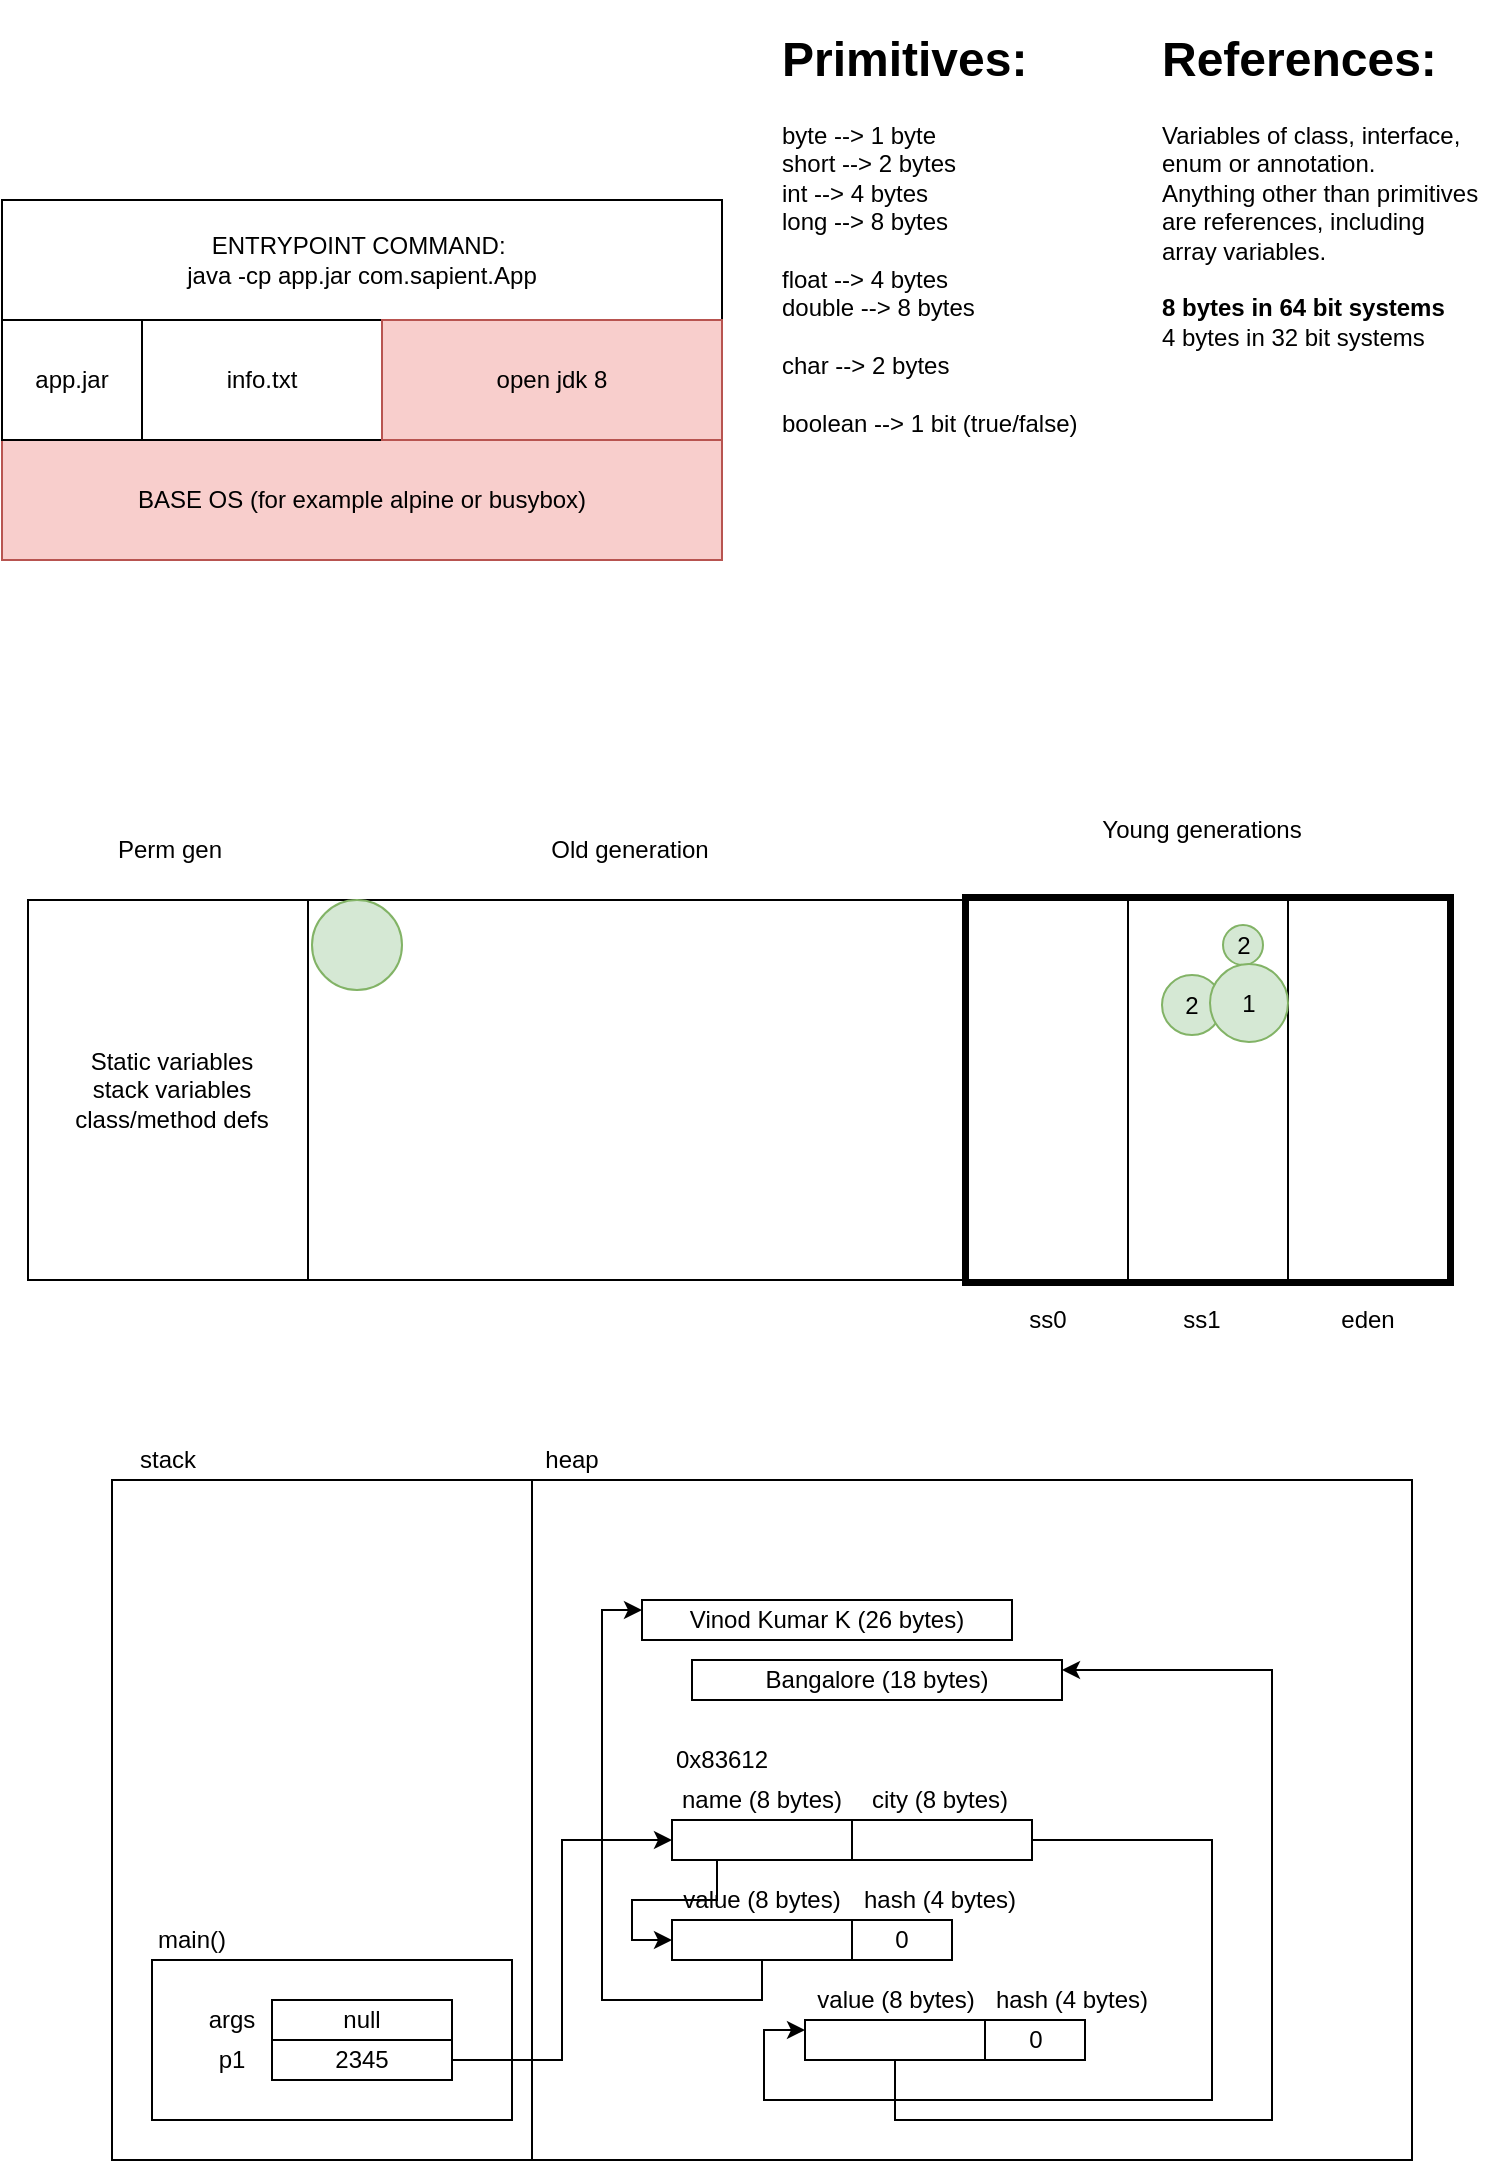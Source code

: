 <mxfile>
    <diagram id="Xc7WWhKdwZjlbcJXAUOr" name="Page-1">
        <mxGraphModel dx="827" dy="521" grid="1" gridSize="10" guides="1" tooltips="1" connect="1" arrows="1" fold="1" page="1" pageScale="1" pageWidth="827" pageHeight="1169" math="0" shadow="0">
            <root>
                <mxCell id="0"/>
                <mxCell id="1" parent="0"/>
                <mxCell id="10" value="" style="rounded=0;whiteSpace=wrap;html=1;" vertex="1" parent="1">
                    <mxGeometry x="198" y="480" width="330" height="190" as="geometry"/>
                </mxCell>
                <mxCell id="14" value="" style="rounded=0;whiteSpace=wrap;html=1;strokeWidth=6;" vertex="1" parent="1">
                    <mxGeometry x="528" y="480" width="240" height="190" as="geometry"/>
                </mxCell>
                <mxCell id="2" value="BASE OS (for example alpine or busybox)" style="rounded=0;whiteSpace=wrap;html=1;fillColor=#f8cecc;strokeColor=#b85450;" parent="1" vertex="1">
                    <mxGeometry x="45" y="250" width="360" height="60" as="geometry"/>
                </mxCell>
                <mxCell id="5" value="app.jar" style="rounded=0;whiteSpace=wrap;html=1;" parent="1" vertex="1">
                    <mxGeometry x="45" y="190" width="70" height="60" as="geometry"/>
                </mxCell>
                <mxCell id="6" value="ENTRYPOINT COMMAND:&amp;nbsp;&lt;br&gt;java -cp app.jar com.sapient.App" style="rounded=0;whiteSpace=wrap;html=1;" parent="1" vertex="1">
                    <mxGeometry x="45" y="130" width="360" height="60" as="geometry"/>
                </mxCell>
                <mxCell id="7" value="info.txt" style="rounded=0;whiteSpace=wrap;html=1;" parent="1" vertex="1">
                    <mxGeometry x="115" y="190" width="120" height="60" as="geometry"/>
                </mxCell>
                <mxCell id="8" value="open jdk 8" style="rounded=0;whiteSpace=wrap;html=1;fillColor=#f8cecc;strokeColor=#b85450;" parent="1" vertex="1">
                    <mxGeometry x="235" y="190" width="170" height="60" as="geometry"/>
                </mxCell>
                <mxCell id="9" value="" style="rounded=0;whiteSpace=wrap;html=1;" vertex="1" parent="1">
                    <mxGeometry x="58" y="480" width="140" height="190" as="geometry"/>
                </mxCell>
                <mxCell id="11" value="" style="rounded=0;whiteSpace=wrap;html=1;" vertex="1" parent="1">
                    <mxGeometry x="528" y="480" width="80" height="190" as="geometry"/>
                </mxCell>
                <mxCell id="12" value="" style="rounded=0;whiteSpace=wrap;html=1;" vertex="1" parent="1">
                    <mxGeometry x="608" y="480" width="80" height="190" as="geometry"/>
                </mxCell>
                <mxCell id="13" value="" style="rounded=0;whiteSpace=wrap;html=1;" vertex="1" parent="1">
                    <mxGeometry x="688" y="480" width="80" height="190" as="geometry"/>
                </mxCell>
                <mxCell id="15" value="Perm gen" style="text;html=1;strokeColor=none;fillColor=none;align=center;verticalAlign=middle;whiteSpace=wrap;rounded=0;" vertex="1" parent="1">
                    <mxGeometry x="58" y="440" width="142" height="30" as="geometry"/>
                </mxCell>
                <mxCell id="16" value="Old generation" style="text;html=1;strokeColor=none;fillColor=none;align=center;verticalAlign=middle;whiteSpace=wrap;rounded=0;" vertex="1" parent="1">
                    <mxGeometry x="198" y="440" width="322" height="30" as="geometry"/>
                </mxCell>
                <mxCell id="17" value="Young generations" style="text;html=1;strokeColor=none;fillColor=none;align=center;verticalAlign=middle;whiteSpace=wrap;rounded=0;" vertex="1" parent="1">
                    <mxGeometry x="520" y="430" width="250" height="30" as="geometry"/>
                </mxCell>
                <mxCell id="18" value="ss0" style="text;html=1;strokeColor=none;fillColor=none;align=center;verticalAlign=middle;whiteSpace=wrap;rounded=0;" vertex="1" parent="1">
                    <mxGeometry x="548" y="680" width="40" height="20" as="geometry"/>
                </mxCell>
                <mxCell id="19" value="ss1" style="text;html=1;strokeColor=none;fillColor=none;align=center;verticalAlign=middle;whiteSpace=wrap;rounded=0;" vertex="1" parent="1">
                    <mxGeometry x="625" y="680" width="40" height="20" as="geometry"/>
                </mxCell>
                <mxCell id="20" value="eden" style="text;html=1;strokeColor=none;fillColor=none;align=center;verticalAlign=middle;whiteSpace=wrap;rounded=0;" vertex="1" parent="1">
                    <mxGeometry x="708" y="680" width="40" height="20" as="geometry"/>
                </mxCell>
                <mxCell id="21" value="Static variables&lt;br&gt;stack variables&lt;br&gt;class/method defs" style="text;html=1;strokeColor=none;fillColor=none;align=center;verticalAlign=middle;whiteSpace=wrap;rounded=0;" vertex="1" parent="1">
                    <mxGeometry x="70" y="490" width="120" height="170" as="geometry"/>
                </mxCell>
                <mxCell id="22" value="" style="rounded=0;whiteSpace=wrap;html=1;strokeWidth=1;" vertex="1" parent="1">
                    <mxGeometry x="100" y="770" width="210" height="340" as="geometry"/>
                </mxCell>
                <mxCell id="23" value="" style="rounded=0;whiteSpace=wrap;html=1;strokeWidth=1;" vertex="1" parent="1">
                    <mxGeometry x="310" y="770" width="440" height="340" as="geometry"/>
                </mxCell>
                <mxCell id="24" value="stack" style="text;html=1;strokeColor=none;fillColor=none;align=center;verticalAlign=middle;whiteSpace=wrap;rounded=0;" vertex="1" parent="1">
                    <mxGeometry x="108" y="750" width="40" height="20" as="geometry"/>
                </mxCell>
                <mxCell id="25" value="heap" style="text;html=1;strokeColor=none;fillColor=none;align=center;verticalAlign=middle;whiteSpace=wrap;rounded=0;" vertex="1" parent="1">
                    <mxGeometry x="310" y="750" width="40" height="20" as="geometry"/>
                </mxCell>
                <mxCell id="26" value="" style="rounded=0;whiteSpace=wrap;html=1;strokeWidth=1;" vertex="1" parent="1">
                    <mxGeometry x="120" y="1010" width="180" height="80" as="geometry"/>
                </mxCell>
                <mxCell id="27" value="main()" style="text;html=1;strokeColor=none;fillColor=none;align=center;verticalAlign=middle;whiteSpace=wrap;rounded=0;" vertex="1" parent="1">
                    <mxGeometry x="120" y="990" width="40" height="20" as="geometry"/>
                </mxCell>
                <mxCell id="28" value="args" style="text;html=1;strokeColor=none;fillColor=none;align=center;verticalAlign=middle;whiteSpace=wrap;rounded=0;" vertex="1" parent="1">
                    <mxGeometry x="140" y="1030" width="40" height="20" as="geometry"/>
                </mxCell>
                <mxCell id="29" value="p1" style="text;html=1;strokeColor=none;fillColor=none;align=center;verticalAlign=middle;whiteSpace=wrap;rounded=0;" vertex="1" parent="1">
                    <mxGeometry x="140" y="1050" width="40" height="20" as="geometry"/>
                </mxCell>
                <mxCell id="30" value="null" style="rounded=0;whiteSpace=wrap;html=1;strokeWidth=1;" vertex="1" parent="1">
                    <mxGeometry x="180" y="1030" width="90" height="20" as="geometry"/>
                </mxCell>
                <mxCell id="38" style="edgeStyle=orthogonalEdgeStyle;rounded=0;orthogonalLoop=1;jettySize=auto;html=1;exitX=1;exitY=0.5;exitDx=0;exitDy=0;entryX=0;entryY=0.5;entryDx=0;entryDy=0;" edge="1" parent="1" source="31" target="34">
                    <mxGeometry relative="1" as="geometry"/>
                </mxCell>
                <mxCell id="31" value="2345" style="rounded=0;whiteSpace=wrap;html=1;strokeWidth=1;" vertex="1" parent="1">
                    <mxGeometry x="180" y="1050" width="90" height="20" as="geometry"/>
                </mxCell>
                <mxCell id="32" value="&lt;h1&gt;Primitives:&lt;/h1&gt;&lt;div&gt;byte --&amp;gt; 1 byte&lt;/div&gt;&lt;div&gt;short --&amp;gt; 2 bytes&lt;/div&gt;&lt;div&gt;int --&amp;gt; 4 bytes&lt;/div&gt;&lt;div&gt;long --&amp;gt; 8 bytes&lt;/div&gt;&lt;div&gt;&lt;br&gt;&lt;/div&gt;&lt;div&gt;float --&amp;gt; 4 bytes&lt;/div&gt;&lt;div&gt;double --&amp;gt; 8 bytes&lt;/div&gt;&lt;div&gt;&lt;br&gt;&lt;/div&gt;&lt;div&gt;char --&amp;gt; 2 bytes&lt;/div&gt;&lt;div&gt;&lt;br&gt;&lt;/div&gt;&lt;div&gt;boolean --&amp;gt; 1 bit (true/false)&lt;/div&gt;" style="text;html=1;strokeColor=none;fillColor=none;spacing=5;spacingTop=-20;whiteSpace=wrap;overflow=hidden;rounded=0;" vertex="1" parent="1">
                    <mxGeometry x="430" y="40" width="167" height="280" as="geometry"/>
                </mxCell>
                <mxCell id="33" value="&lt;h1&gt;References:&lt;/h1&gt;&lt;div&gt;Variables of class, interface, enum or annotation.&lt;/div&gt;&lt;div&gt;Anything other than primitives are references, including array variables.&lt;/div&gt;&lt;div&gt;&lt;br&gt;&lt;/div&gt;&lt;div&gt;&lt;b&gt;8 bytes in 64 bit systems&lt;/b&gt;&lt;/div&gt;&lt;div&gt;4 bytes in 32 bit systems&lt;/div&gt;" style="text;html=1;strokeColor=none;fillColor=none;spacing=5;spacingTop=-20;whiteSpace=wrap;overflow=hidden;rounded=0;" vertex="1" parent="1">
                    <mxGeometry x="620" y="40" width="167" height="190" as="geometry"/>
                </mxCell>
                <mxCell id="44" style="edgeStyle=orthogonalEdgeStyle;rounded=0;orthogonalLoop=1;jettySize=auto;html=1;exitX=0.25;exitY=1;exitDx=0;exitDy=0;entryX=0;entryY=0.5;entryDx=0;entryDy=0;" edge="1" parent="1" source="34" target="40">
                    <mxGeometry relative="1" as="geometry"/>
                </mxCell>
                <mxCell id="34" value="" style="rounded=0;whiteSpace=wrap;html=1;strokeWidth=1;" vertex="1" parent="1">
                    <mxGeometry x="380" y="940" width="90" height="20" as="geometry"/>
                </mxCell>
                <mxCell id="49" style="edgeStyle=orthogonalEdgeStyle;rounded=0;orthogonalLoop=1;jettySize=auto;html=1;exitX=1;exitY=0.5;exitDx=0;exitDy=0;entryX=0;entryY=0.25;entryDx=0;entryDy=0;" edge="1" parent="1" source="35" target="45">
                    <mxGeometry relative="1" as="geometry">
                        <Array as="points">
                            <mxPoint x="650" y="950"/>
                            <mxPoint x="650" y="1080"/>
                            <mxPoint x="426" y="1080"/>
                            <mxPoint x="426" y="1045"/>
                        </Array>
                    </mxGeometry>
                </mxCell>
                <mxCell id="35" value="" style="rounded=0;whiteSpace=wrap;html=1;strokeWidth=1;" vertex="1" parent="1">
                    <mxGeometry x="470" y="940" width="90" height="20" as="geometry"/>
                </mxCell>
                <mxCell id="36" value="name (8 bytes)" style="text;html=1;strokeColor=none;fillColor=none;align=center;verticalAlign=middle;whiteSpace=wrap;rounded=0;" vertex="1" parent="1">
                    <mxGeometry x="380" y="920" width="90" height="20" as="geometry"/>
                </mxCell>
                <mxCell id="37" value="city (8 bytes)" style="text;html=1;strokeColor=none;fillColor=none;align=center;verticalAlign=middle;whiteSpace=wrap;rounded=0;" vertex="1" parent="1">
                    <mxGeometry x="468.5" y="920" width="90" height="20" as="geometry"/>
                </mxCell>
                <mxCell id="39" value="0x83612" style="text;html=1;strokeColor=none;fillColor=none;align=center;verticalAlign=middle;whiteSpace=wrap;rounded=0;" vertex="1" parent="1">
                    <mxGeometry x="380" y="900" width="50" height="20" as="geometry"/>
                </mxCell>
                <mxCell id="51" style="edgeStyle=orthogonalEdgeStyle;rounded=0;orthogonalLoop=1;jettySize=auto;html=1;exitX=0.5;exitY=1;exitDx=0;exitDy=0;entryX=0;entryY=0.25;entryDx=0;entryDy=0;" edge="1" parent="1" source="40" target="50">
                    <mxGeometry relative="1" as="geometry">
                        <Array as="points">
                            <mxPoint x="425" y="1030"/>
                            <mxPoint x="345" y="1030"/>
                            <mxPoint x="345" y="835"/>
                        </Array>
                    </mxGeometry>
                </mxCell>
                <mxCell id="40" value="" style="rounded=0;whiteSpace=wrap;html=1;strokeWidth=1;" vertex="1" parent="1">
                    <mxGeometry x="380" y="990" width="90" height="20" as="geometry"/>
                </mxCell>
                <mxCell id="41" value="0" style="rounded=0;whiteSpace=wrap;html=1;strokeWidth=1;" vertex="1" parent="1">
                    <mxGeometry x="470" y="990" width="50" height="20" as="geometry"/>
                </mxCell>
                <mxCell id="42" value="value (8 bytes)" style="text;html=1;strokeColor=none;fillColor=none;align=center;verticalAlign=middle;whiteSpace=wrap;rounded=0;" vertex="1" parent="1">
                    <mxGeometry x="380" y="970" width="90" height="20" as="geometry"/>
                </mxCell>
                <mxCell id="43" value="hash (4 bytes)" style="text;html=1;strokeColor=none;fillColor=none;align=center;verticalAlign=middle;whiteSpace=wrap;rounded=0;" vertex="1" parent="1">
                    <mxGeometry x="468.5" y="970" width="90" height="20" as="geometry"/>
                </mxCell>
                <mxCell id="53" style="edgeStyle=orthogonalEdgeStyle;rounded=0;orthogonalLoop=1;jettySize=auto;html=1;exitX=0.5;exitY=1;exitDx=0;exitDy=0;entryX=1;entryY=0.25;entryDx=0;entryDy=0;" edge="1" parent="1" source="45" target="52">
                    <mxGeometry relative="1" as="geometry">
                        <Array as="points">
                            <mxPoint x="492" y="1090"/>
                            <mxPoint x="680" y="1090"/>
                            <mxPoint x="680" y="865"/>
                        </Array>
                    </mxGeometry>
                </mxCell>
                <mxCell id="45" value="" style="rounded=0;whiteSpace=wrap;html=1;strokeWidth=1;" vertex="1" parent="1">
                    <mxGeometry x="446.5" y="1040" width="90" height="20" as="geometry"/>
                </mxCell>
                <mxCell id="46" value="0" style="rounded=0;whiteSpace=wrap;html=1;strokeWidth=1;" vertex="1" parent="1">
                    <mxGeometry x="536.5" y="1040" width="50" height="20" as="geometry"/>
                </mxCell>
                <mxCell id="47" value="value (8 bytes)" style="text;html=1;strokeColor=none;fillColor=none;align=center;verticalAlign=middle;whiteSpace=wrap;rounded=0;" vertex="1" parent="1">
                    <mxGeometry x="446.5" y="1020" width="90" height="20" as="geometry"/>
                </mxCell>
                <mxCell id="48" value="hash (4 bytes)" style="text;html=1;strokeColor=none;fillColor=none;align=center;verticalAlign=middle;whiteSpace=wrap;rounded=0;" vertex="1" parent="1">
                    <mxGeometry x="535" y="1020" width="90" height="20" as="geometry"/>
                </mxCell>
                <mxCell id="50" value="Vinod Kumar K (26 bytes)" style="rounded=0;whiteSpace=wrap;html=1;strokeWidth=1;" vertex="1" parent="1">
                    <mxGeometry x="365" y="830" width="185" height="20" as="geometry"/>
                </mxCell>
                <mxCell id="52" value="Bangalore (18 bytes)" style="rounded=0;whiteSpace=wrap;html=1;strokeWidth=1;" vertex="1" parent="1">
                    <mxGeometry x="390" y="860" width="185" height="20" as="geometry"/>
                </mxCell>
                <mxCell id="62" value="2" style="ellipse;whiteSpace=wrap;html=1;aspect=fixed;strokeWidth=1;fillColor=#d5e8d4;strokeColor=#82b366;" vertex="1" parent="1">
                    <mxGeometry x="625" y="517.5" width="30" height="30" as="geometry"/>
                </mxCell>
                <mxCell id="63" value="2" style="ellipse;whiteSpace=wrap;html=1;aspect=fixed;strokeWidth=1;fillColor=#d5e8d4;strokeColor=#82b366;" vertex="1" parent="1">
                    <mxGeometry x="655.5" y="492.5" width="20" height="20" as="geometry"/>
                </mxCell>
                <mxCell id="76" value="" style="ellipse;whiteSpace=wrap;html=1;aspect=fixed;strokeWidth=1;fillColor=#d5e8d4;strokeColor=#82b366;" vertex="1" parent="1">
                    <mxGeometry x="200" y="480" width="45" height="45" as="geometry"/>
                </mxCell>
                <mxCell id="78" value="1" style="ellipse;whiteSpace=wrap;html=1;aspect=fixed;strokeWidth=1;fillColor=#d5e8d4;strokeColor=#82b366;" vertex="1" parent="1">
                    <mxGeometry x="649" y="512" width="39" height="39" as="geometry"/>
                </mxCell>
            </root>
        </mxGraphModel>
    </diagram>
    <diagram id="6IfxU1KK6INQDnPs-yuU" name="Page-2">
        <mxGraphModel dx="827" dy="521" grid="1" gridSize="10" guides="1" tooltips="1" connect="1" arrows="1" fold="1" page="1" pageScale="1" pageWidth="827" pageHeight="1169" math="0" shadow="0">
            <root>
                <mxCell id="ALelQXOtxJwII0cxwNBu-0"/>
                <mxCell id="ALelQXOtxJwII0cxwNBu-1" parent="ALelQXOtxJwII0cxwNBu-0"/>
                <mxCell id="ALelQXOtxJwII0cxwNBu-4" value="depends on" style="edgeStyle=orthogonalEdgeStyle;rounded=0;orthogonalLoop=1;jettySize=auto;html=1;exitX=1;exitY=0.5;exitDx=0;exitDy=0;entryX=0;entryY=0.5;entryDx=0;entryDy=0;endArrow=classic;endFill=1;" edge="1" parent="ALelQXOtxJwII0cxwNBu-1" source="ALelQXOtxJwII0cxwNBu-2" target="ALelQXOtxJwII0cxwNBu-3">
                    <mxGeometry relative="1" as="geometry"/>
                </mxCell>
                <mxCell id="ALelQXOtxJwII0cxwNBu-12" value="use" style="edgeStyle=orthogonalEdgeStyle;rounded=0;orthogonalLoop=1;jettySize=auto;html=1;exitX=0.5;exitY=1;exitDx=0;exitDy=0;entryX=0.5;entryY=0;entryDx=0;entryDy=0;endArrow=classic;endFill=1;" edge="1" parent="ALelQXOtxJwII0cxwNBu-1" source="ALelQXOtxJwII0cxwNBu-2" target="ALelQXOtxJwII0cxwNBu-9">
                    <mxGeometry relative="1" as="geometry"/>
                </mxCell>
                <mxCell id="ALelQXOtxJwII0cxwNBu-2" value="Client" style="rounded=0;whiteSpace=wrap;html=1;strokeWidth=1;" vertex="1" parent="ALelQXOtxJwII0cxwNBu-1">
                    <mxGeometry x="80" y="70" width="170" height="80" as="geometry"/>
                </mxCell>
                <mxCell id="ALelQXOtxJwII0cxwNBu-3" value="Employee" style="rounded=0;whiteSpace=wrap;html=1;strokeWidth=1;" vertex="1" parent="ALelQXOtxJwII0cxwNBu-1">
                    <mxGeometry x="430" y="70" width="170" height="80" as="geometry"/>
                </mxCell>
                <mxCell id="ALelQXOtxJwII0cxwNBu-7" style="edgeStyle=orthogonalEdgeStyle;rounded=0;orthogonalLoop=1;jettySize=auto;html=1;exitX=0.5;exitY=0;exitDx=0;exitDy=0;entryX=0.25;entryY=1;entryDx=0;entryDy=0;endArrow=block;endFill=0;" edge="1" parent="ALelQXOtxJwII0cxwNBu-1" source="ALelQXOtxJwII0cxwNBu-5" target="ALelQXOtxJwII0cxwNBu-3">
                    <mxGeometry relative="1" as="geometry"/>
                </mxCell>
                <mxCell id="ALelQXOtxJwII0cxwNBu-5" value="PermanentEmployee" style="rounded=0;whiteSpace=wrap;html=1;strokeWidth=1;" vertex="1" parent="ALelQXOtxJwII0cxwNBu-1">
                    <mxGeometry x="329" y="200" width="170" height="80" as="geometry"/>
                </mxCell>
                <mxCell id="ALelQXOtxJwII0cxwNBu-8" style="edgeStyle=orthogonalEdgeStyle;rounded=0;orthogonalLoop=1;jettySize=auto;html=1;exitX=0.5;exitY=0;exitDx=0;exitDy=0;entryX=0.75;entryY=1;entryDx=0;entryDy=0;endArrow=block;endFill=0;" edge="1" parent="ALelQXOtxJwII0cxwNBu-1" source="ALelQXOtxJwII0cxwNBu-6" target="ALelQXOtxJwII0cxwNBu-3">
                    <mxGeometry relative="1" as="geometry"/>
                </mxCell>
                <mxCell id="ALelQXOtxJwII0cxwNBu-6" value="TemporaryEmployee" style="rounded=0;whiteSpace=wrap;html=1;strokeWidth=1;" vertex="1" parent="ALelQXOtxJwII0cxwNBu-1">
                    <mxGeometry x="530" y="230" width="170" height="80" as="geometry"/>
                </mxCell>
                <mxCell id="ALelQXOtxJwII0cxwNBu-10" style="edgeStyle=orthogonalEdgeStyle;rounded=0;orthogonalLoop=1;jettySize=auto;html=1;exitX=1;exitY=0.5;exitDx=0;exitDy=0;entryX=0;entryY=0.5;entryDx=0;entryDy=0;endArrow=classic;endFill=1;" edge="1" parent="ALelQXOtxJwII0cxwNBu-1" source="ALelQXOtxJwII0cxwNBu-9" target="ALelQXOtxJwII0cxwNBu-5">
                    <mxGeometry relative="1" as="geometry"/>
                </mxCell>
                <mxCell id="ALelQXOtxJwII0cxwNBu-11" style="edgeStyle=orthogonalEdgeStyle;rounded=0;orthogonalLoop=1;jettySize=auto;html=1;exitX=1;exitY=0.75;exitDx=0;exitDy=0;entryX=0;entryY=0.75;entryDx=0;entryDy=0;endArrow=classic;endFill=1;" edge="1" parent="ALelQXOtxJwII0cxwNBu-1" source="ALelQXOtxJwII0cxwNBu-9" target="ALelQXOtxJwII0cxwNBu-6">
                    <mxGeometry relative="1" as="geometry">
                        <Array as="points">
                            <mxPoint x="320" y="260"/>
                            <mxPoint x="320" y="290"/>
                        </Array>
                    </mxGeometry>
                </mxCell>
                <mxCell id="ALelQXOtxJwII0cxwNBu-9" value="Factory method" style="rounded=0;whiteSpace=wrap;html=1;strokeWidth=1;" vertex="1" parent="ALelQXOtxJwII0cxwNBu-1">
                    <mxGeometry x="80" y="200" width="170" height="80" as="geometry"/>
                </mxCell>
            </root>
        </mxGraphModel>
    </diagram>
</mxfile>